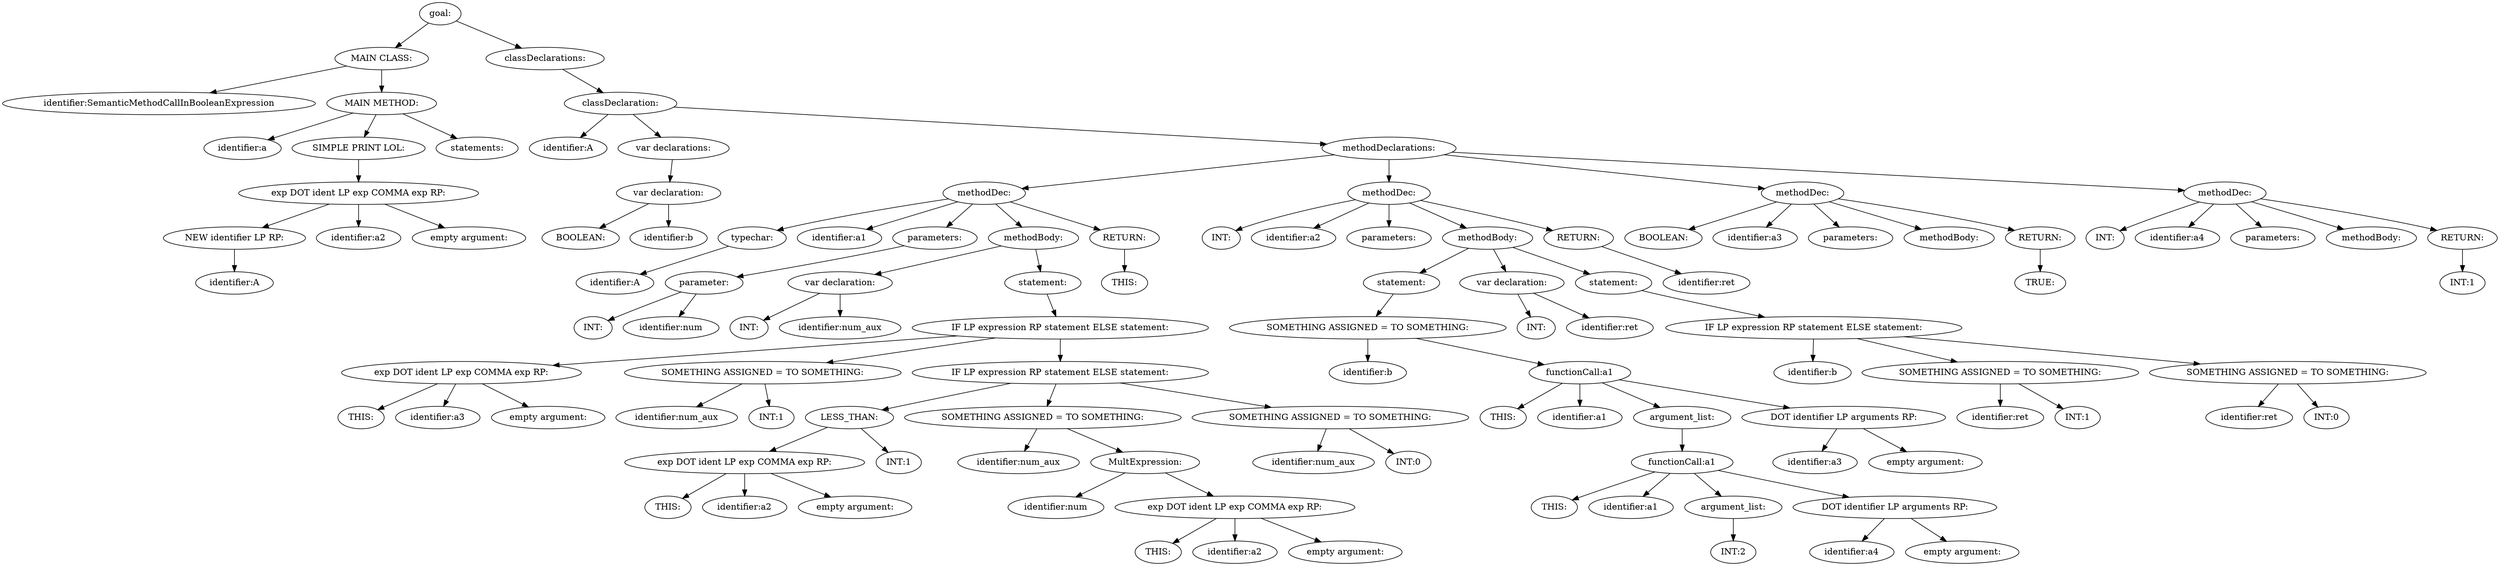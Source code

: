 digraph {
n0 [label="goal:"];
n1 [label="MAIN CLASS:"];
n2 [label="identifier:SemanticMethodCallInBooleanExpression"];
n1 -> n2
n3 [label="MAIN METHOD:"];
n4 [label="identifier:a"];
n3 -> n4
n5 [label="SIMPLE PRINT LOL:"];
n6 [label="exp DOT ident LP exp COMMA exp RP:"];
n7 [label="NEW identifier LP RP:"];
n8 [label="identifier:A"];
n7 -> n8
n6 -> n7
n9 [label="identifier:a2"];
n6 -> n9
n10 [label="empty argument:"];
n6 -> n10
n5 -> n6
n3 -> n5
n11 [label="statements:"];
n3 -> n11
n1 -> n3
n0 -> n1
n12 [label="classDeclarations:"];
n13 [label="classDeclaration:"];
n14 [label="identifier:A"];
n13 -> n14
n15 [label="var declarations:"];
n16 [label="var declaration:"];
n17 [label="BOOLEAN:"];
n16 -> n17
n18 [label="identifier:b"];
n16 -> n18
n15 -> n16
n13 -> n15
n19 [label="methodDeclarations:"];
n20 [label="methodDec:"];
n21 [label="typechar:"];
n22 [label="identifier:A"];
n21 -> n22
n20 -> n21
n23 [label="identifier:a1"];
n20 -> n23
n24 [label="parameters:"];
n25 [label="parameter:"];
n26 [label="INT:"];
n25 -> n26
n27 [label="identifier:num"];
n25 -> n27
n24 -> n25
n20 -> n24
n28 [label="methodBody:"];
n29 [label="var declaration:"];
n30 [label="INT:"];
n29 -> n30
n31 [label="identifier:num_aux"];
n29 -> n31
n28 -> n29
n32 [label="statement:"];
n33 [label="IF LP expression RP statement ELSE statement:"];
n34 [label="exp DOT ident LP exp COMMA exp RP:"];
n35 [label="THIS:"];
n34 -> n35
n36 [label="identifier:a3"];
n34 -> n36
n37 [label="empty argument:"];
n34 -> n37
n33 -> n34
n38 [label="SOMETHING ASSIGNED = TO SOMETHING:"];
n39 [label="identifier:num_aux"];
n38 -> n39
n40 [label="INT:1"];
n38 -> n40
n33 -> n38
n41 [label="IF LP expression RP statement ELSE statement:"];
n42 [label="LESS_THAN:"];
n43 [label="exp DOT ident LP exp COMMA exp RP:"];
n44 [label="THIS:"];
n43 -> n44
n45 [label="identifier:a2"];
n43 -> n45
n46 [label="empty argument:"];
n43 -> n46
n42 -> n43
n47 [label="INT:1"];
n42 -> n47
n41 -> n42
n48 [label="SOMETHING ASSIGNED = TO SOMETHING:"];
n49 [label="identifier:num_aux"];
n48 -> n49
n50 [label="MultExpression:"];
n51 [label="identifier:num"];
n50 -> n51
n52 [label="exp DOT ident LP exp COMMA exp RP:"];
n53 [label="THIS:"];
n52 -> n53
n54 [label="identifier:a2"];
n52 -> n54
n55 [label="empty argument:"];
n52 -> n55
n50 -> n52
n48 -> n50
n41 -> n48
n56 [label="SOMETHING ASSIGNED = TO SOMETHING:"];
n57 [label="identifier:num_aux"];
n56 -> n57
n58 [label="INT:0"];
n56 -> n58
n41 -> n56
n33 -> n41
n32 -> n33
n28 -> n32
n20 -> n28
n59 [label="RETURN:"];
n60 [label="THIS:"];
n59 -> n60
n20 -> n59
n19 -> n20
n61 [label="methodDec:"];
n62 [label="INT:"];
n61 -> n62
n63 [label="identifier:a2"];
n61 -> n63
n64 [label="parameters:"];
n61 -> n64
n65 [label="methodBody:"];
n66 [label="statement:"];
n67 [label="SOMETHING ASSIGNED = TO SOMETHING:"];
n68 [label="identifier:b"];
n67 -> n68
n69 [label="functionCall:a1"];
n70 [label="THIS:"];
n69 -> n70
n71 [label="identifier:a1"];
n69 -> n71
n72 [label="argument_list:"];
n73 [label="functionCall:a1"];
n74 [label="THIS:"];
n73 -> n74
n75 [label="identifier:a1"];
n73 -> n75
n76 [label="argument_list:"];
n77 [label="INT:2"];
n76 -> n77
n73 -> n76
n78 [label="DOT identifier LP arguments RP:"];
n79 [label="identifier:a4"];
n78 -> n79
n80 [label="empty argument:"];
n78 -> n80
n73 -> n78
n72 -> n73
n69 -> n72
n81 [label="DOT identifier LP arguments RP:"];
n82 [label="identifier:a3"];
n81 -> n82
n83 [label="empty argument:"];
n81 -> n83
n69 -> n81
n67 -> n69
n66 -> n67
n65 -> n66
n84 [label="var declaration:"];
n85 [label="INT:"];
n84 -> n85
n86 [label="identifier:ret"];
n84 -> n86
n65 -> n84
n87 [label="statement:"];
n88 [label="IF LP expression RP statement ELSE statement:"];
n89 [label="identifier:b"];
n88 -> n89
n90 [label="SOMETHING ASSIGNED = TO SOMETHING:"];
n91 [label="identifier:ret"];
n90 -> n91
n92 [label="INT:1"];
n90 -> n92
n88 -> n90
n93 [label="SOMETHING ASSIGNED = TO SOMETHING:"];
n94 [label="identifier:ret"];
n93 -> n94
n95 [label="INT:0"];
n93 -> n95
n88 -> n93
n87 -> n88
n65 -> n87
n61 -> n65
n96 [label="RETURN:"];
n97 [label="identifier:ret"];
n96 -> n97
n61 -> n96
n19 -> n61
n98 [label="methodDec:"];
n99 [label="BOOLEAN:"];
n98 -> n99
n100 [label="identifier:a3"];
n98 -> n100
n101 [label="parameters:"];
n98 -> n101
n102 [label="methodBody:"];
n98 -> n102
n103 [label="RETURN:"];
n104 [label="TRUE:"];
n103 -> n104
n98 -> n103
n19 -> n98
n105 [label="methodDec:"];
n106 [label="INT:"];
n105 -> n106
n107 [label="identifier:a4"];
n105 -> n107
n108 [label="parameters:"];
n105 -> n108
n109 [label="methodBody:"];
n105 -> n109
n110 [label="RETURN:"];
n111 [label="INT:1"];
n110 -> n111
n105 -> n110
n19 -> n105
n13 -> n19
n12 -> n13
n0 -> n12
}

